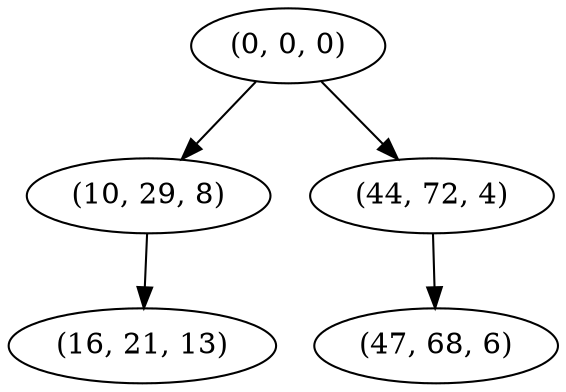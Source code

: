 digraph tree {
    "(0, 0, 0)";
    "(10, 29, 8)";
    "(16, 21, 13)";
    "(44, 72, 4)";
    "(47, 68, 6)";
    "(0, 0, 0)" -> "(10, 29, 8)";
    "(0, 0, 0)" -> "(44, 72, 4)";
    "(10, 29, 8)" -> "(16, 21, 13)";
    "(44, 72, 4)" -> "(47, 68, 6)";
}
